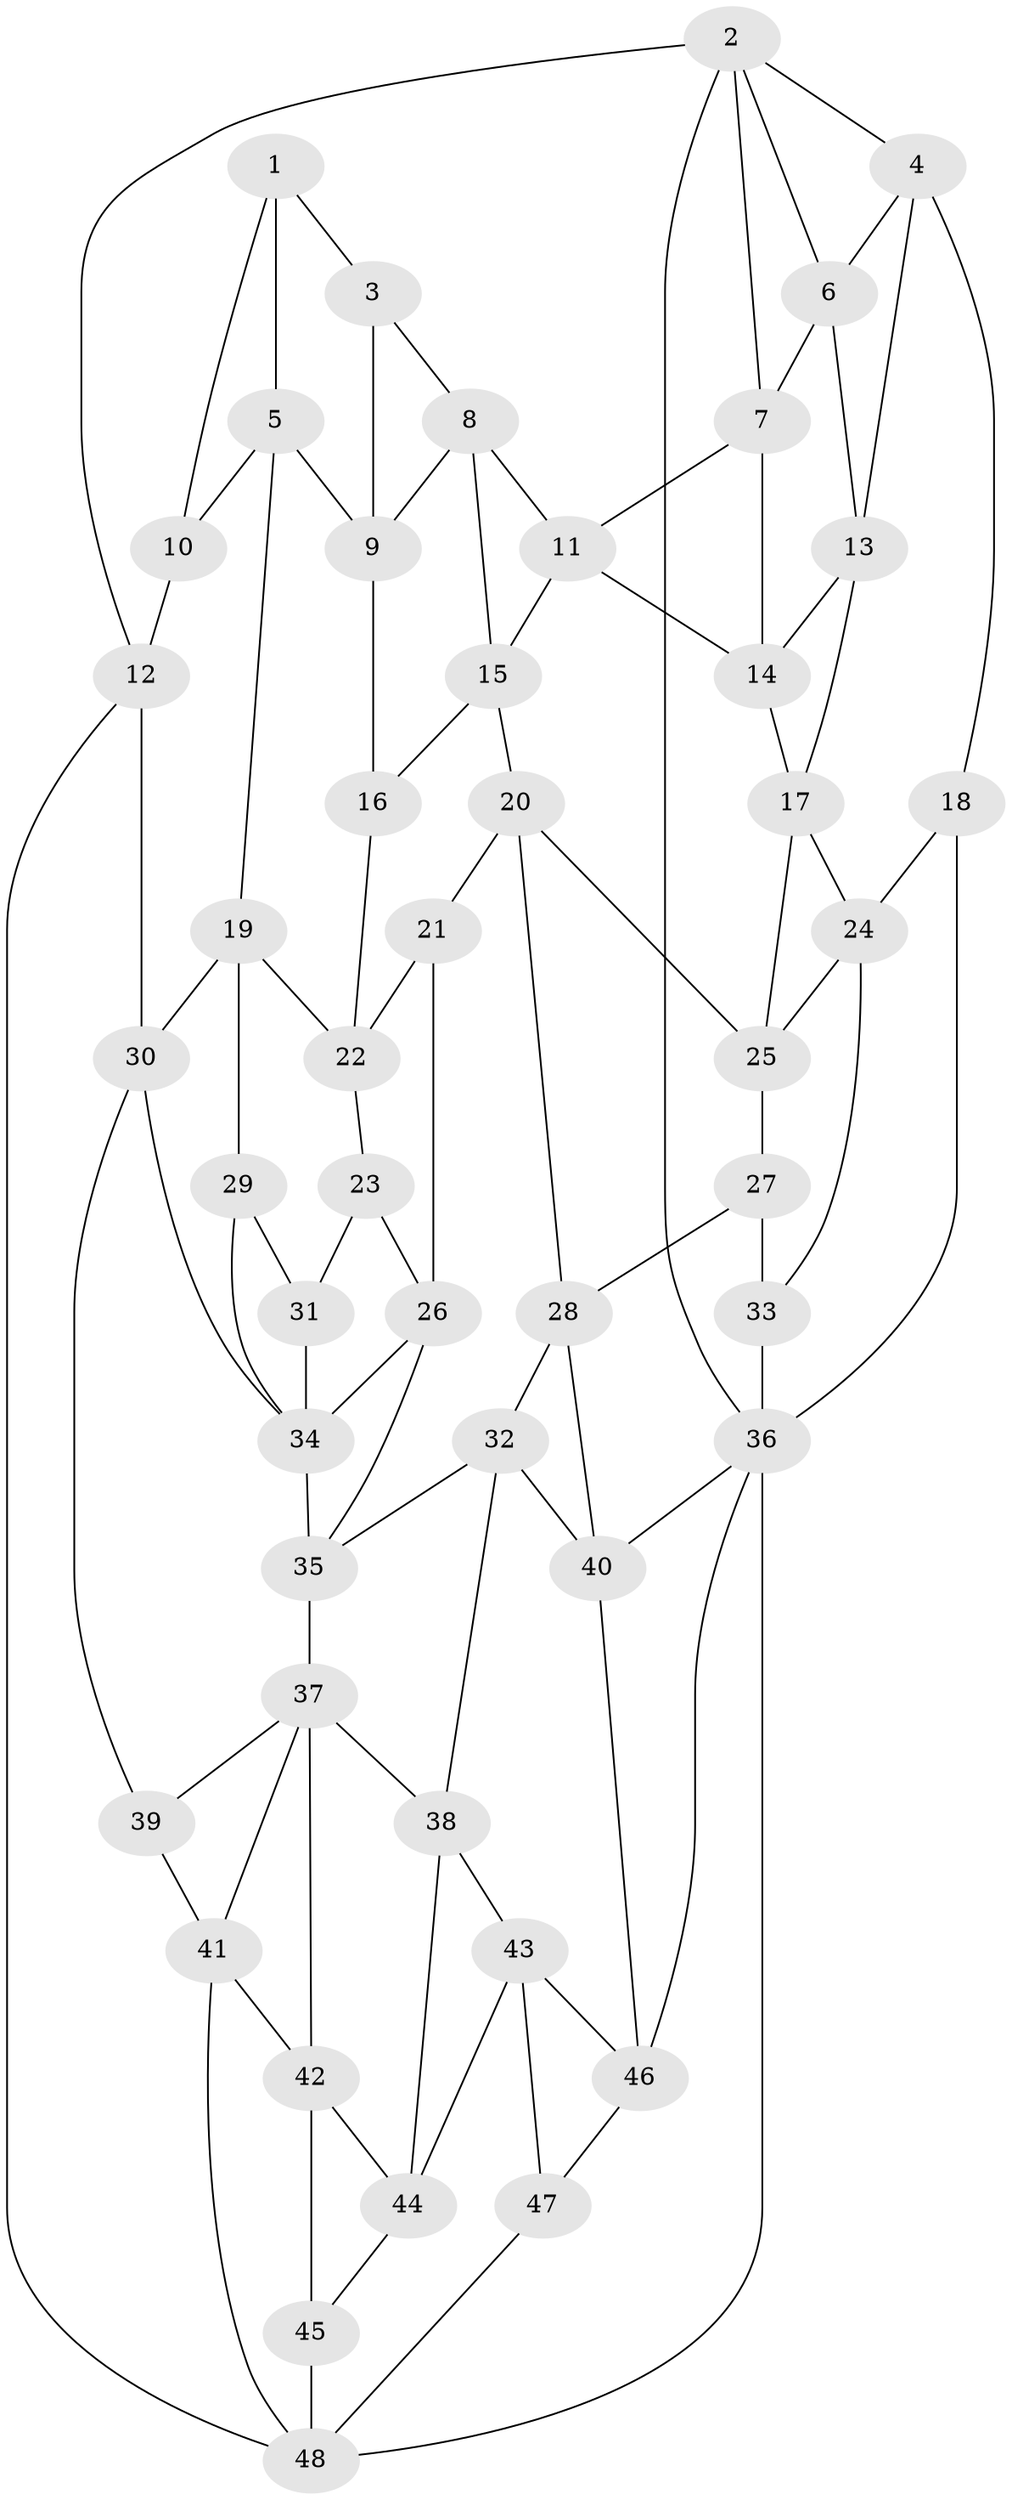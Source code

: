 // original degree distribution, {3: 0.020833333333333332, 6: 0.20833333333333334, 4: 0.22916666666666666, 5: 0.5416666666666666}
// Generated by graph-tools (version 1.1) at 2025/27/03/09/25 03:27:12]
// undirected, 48 vertices, 92 edges
graph export_dot {
graph [start="1"]
  node [color=gray90,style=filled];
  1;
  2;
  3;
  4;
  5;
  6;
  7;
  8;
  9;
  10;
  11;
  12;
  13;
  14;
  15;
  16;
  17;
  18;
  19;
  20;
  21;
  22;
  23;
  24;
  25;
  26;
  27;
  28;
  29;
  30;
  31;
  32;
  33;
  34;
  35;
  36;
  37;
  38;
  39;
  40;
  41;
  42;
  43;
  44;
  45;
  46;
  47;
  48;
  1 -- 3 [weight=1.0];
  1 -- 5 [weight=1.0];
  1 -- 10 [weight=1.0];
  2 -- 4 [weight=1.0];
  2 -- 6 [weight=1.0];
  2 -- 7 [weight=1.0];
  2 -- 12 [weight=1.0];
  2 -- 36 [weight=1.0];
  3 -- 8 [weight=1.0];
  3 -- 9 [weight=1.0];
  4 -- 6 [weight=1.0];
  4 -- 13 [weight=1.0];
  4 -- 18 [weight=1.0];
  5 -- 9 [weight=1.0];
  5 -- 10 [weight=1.0];
  5 -- 19 [weight=1.0];
  6 -- 7 [weight=1.0];
  6 -- 13 [weight=1.0];
  7 -- 11 [weight=1.0];
  7 -- 14 [weight=1.0];
  8 -- 9 [weight=1.0];
  8 -- 11 [weight=1.0];
  8 -- 15 [weight=1.0];
  9 -- 16 [weight=1.0];
  10 -- 12 [weight=2.0];
  11 -- 14 [weight=1.0];
  11 -- 15 [weight=1.0];
  12 -- 30 [weight=1.0];
  12 -- 48 [weight=1.0];
  13 -- 14 [weight=1.0];
  13 -- 17 [weight=1.0];
  14 -- 17 [weight=1.0];
  15 -- 16 [weight=1.0];
  15 -- 20 [weight=1.0];
  16 -- 22 [weight=1.0];
  17 -- 24 [weight=1.0];
  17 -- 25 [weight=1.0];
  18 -- 24 [weight=1.0];
  18 -- 36 [weight=1.0];
  19 -- 22 [weight=1.0];
  19 -- 29 [weight=1.0];
  19 -- 30 [weight=1.0];
  20 -- 21 [weight=1.0];
  20 -- 25 [weight=1.0];
  20 -- 28 [weight=1.0];
  21 -- 22 [weight=1.0];
  21 -- 26 [weight=1.0];
  22 -- 23 [weight=1.0];
  23 -- 26 [weight=1.0];
  23 -- 31 [weight=1.0];
  24 -- 25 [weight=1.0];
  24 -- 33 [weight=1.0];
  25 -- 27 [weight=1.0];
  26 -- 34 [weight=1.0];
  26 -- 35 [weight=1.0];
  27 -- 28 [weight=1.0];
  27 -- 33 [weight=1.0];
  28 -- 32 [weight=1.0];
  28 -- 40 [weight=1.0];
  29 -- 31 [weight=2.0];
  29 -- 34 [weight=1.0];
  30 -- 34 [weight=1.0];
  30 -- 39 [weight=1.0];
  31 -- 34 [weight=1.0];
  32 -- 35 [weight=1.0];
  32 -- 38 [weight=1.0];
  32 -- 40 [weight=1.0];
  33 -- 36 [weight=2.0];
  34 -- 35 [weight=2.0];
  35 -- 37 [weight=2.0];
  36 -- 40 [weight=1.0];
  36 -- 46 [weight=1.0];
  36 -- 48 [weight=1.0];
  37 -- 38 [weight=1.0];
  37 -- 39 [weight=1.0];
  37 -- 41 [weight=1.0];
  37 -- 42 [weight=1.0];
  38 -- 43 [weight=1.0];
  38 -- 44 [weight=1.0];
  39 -- 41 [weight=1.0];
  40 -- 46 [weight=1.0];
  41 -- 42 [weight=1.0];
  41 -- 48 [weight=1.0];
  42 -- 44 [weight=1.0];
  42 -- 45 [weight=1.0];
  43 -- 44 [weight=1.0];
  43 -- 46 [weight=1.0];
  43 -- 47 [weight=1.0];
  44 -- 45 [weight=1.0];
  45 -- 48 [weight=1.0];
  46 -- 47 [weight=1.0];
  47 -- 48 [weight=1.0];
}
